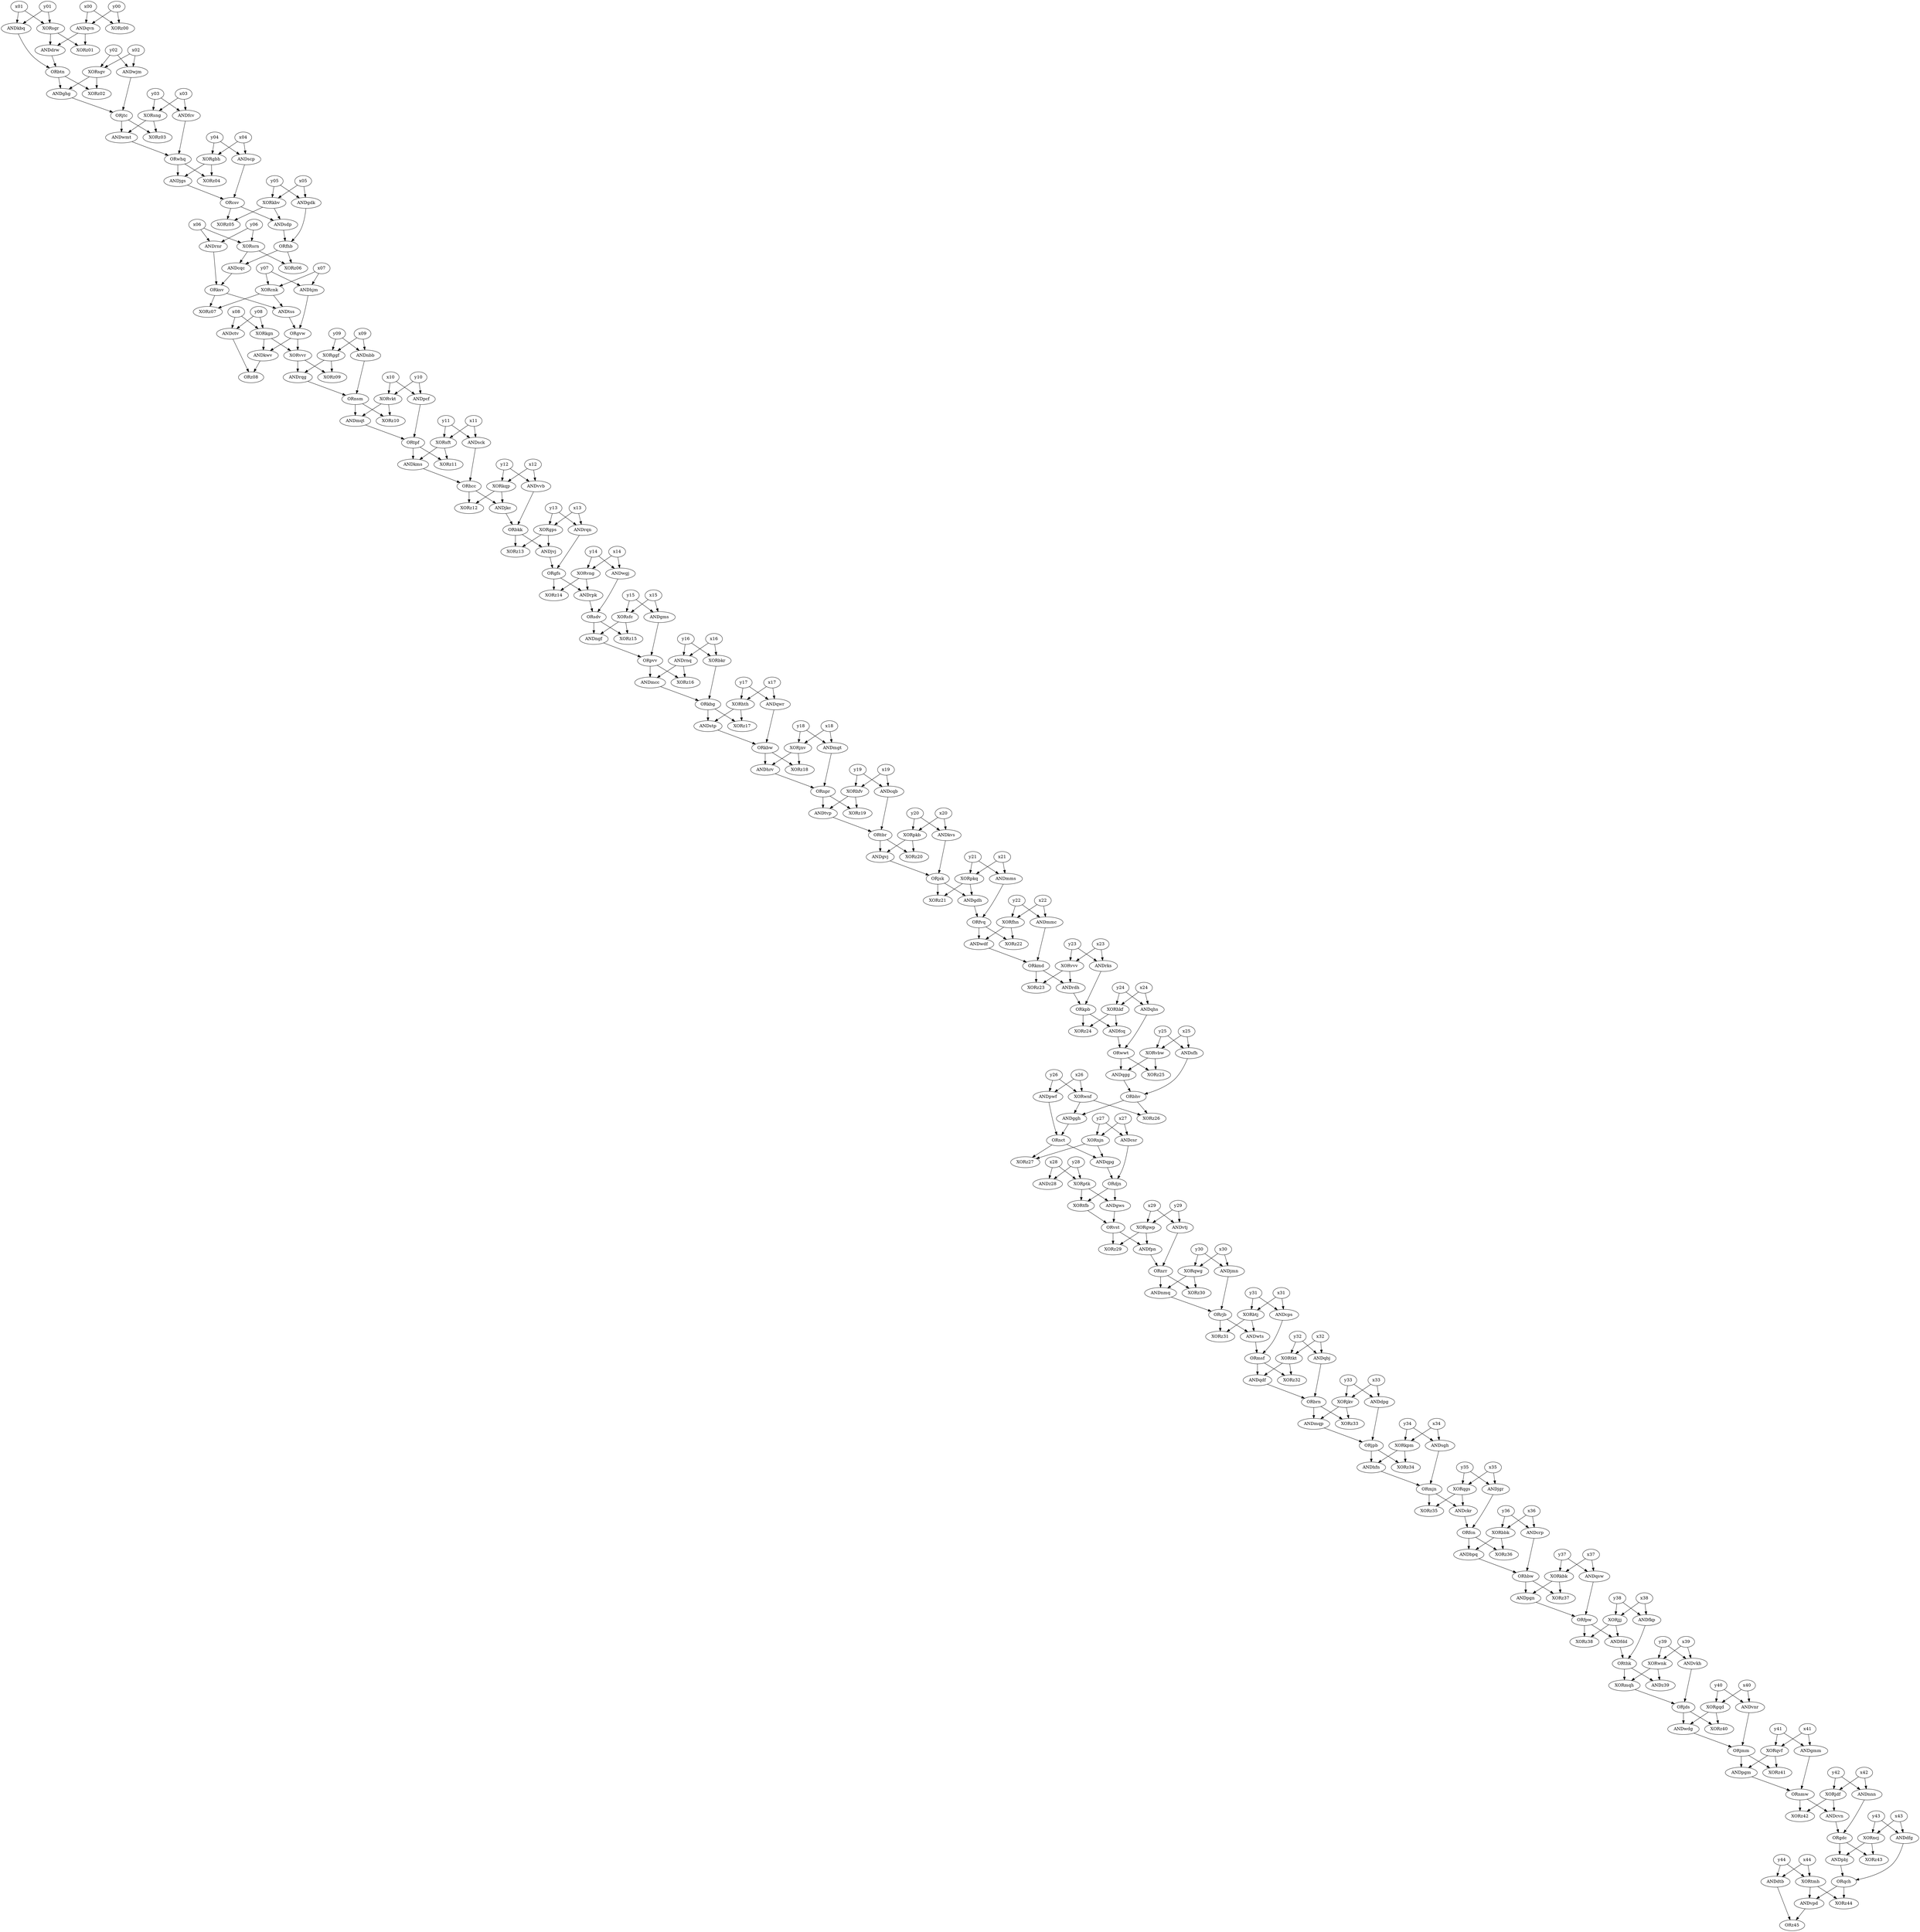 digraph G {
{
x00
x01
x02
x03
x04
x05
x06
x07
x08
x09
x10
x11
x12
x13
x14
x15
x16
x17
x18
x19
x20
x21
x22
x23
x24
x25
x26
x27
x28
x29
x30
x31
x32
x33
x34
x35
x36
x37
x38
x39
x40
x41
x42
x43
x44
y00
y01
y02
y03
y04
y05
y06
y07
y08
y09
y10
y11
y12
y13
y14
y15
y16
y17
y18
y19
y20
y21
y22
y23
y24
y25
y26
y27
y28
y29
y30
y31
y32
y33
y34
y35
y36
y37
y38
y39
y40
y41
y42
y43
y44
bbk [label="XORbbk"]
z15 [label="XORz15"]
z43 [label="XORz43"]
rqg [label="ANDrqg"]
kbw [label="ORkbw"]
vbw [label="XORvbw"]
jtc [label="ORjtc"]
rks [label="ANDrks"]
btn [label="ORbtn"]
jkc [label="ANDjkc"]
kgn [label="XORkgn"]
z02 [label="XORz02"]
z18 [label="XORz18"]
jds [label="ORjds"]
z09 [label="XORz09"]
z30 [label="XORz30"]
cnk [label="XORcnk"]
z37 [label="XORz37"]
mjn [label="ORmjn"]
gms [label="ANDgms"]
z11 [label="XORz11"]
z01 [label="XORz01"]
sdp [label="ANDsdp"]
tkt [label="XORtkt"]
fhn [label="XORfhn"]
brn [label="ORbrn"]
wgj [label="ANDwgj"]
ksv [label="ORksv"]
vst [label="ORvst"]
z33 [label="XORz33"]
z44 [label="XORz44"]
wwt [label="ORwwt"]
rpk [label="ANDrpk"]
hkf [label="XORhkf"]
vkh [label="ANDvkh"]
srn [label="XORsrn"]
z22 [label="XORz22"]
jdf [label="XORjdf"]
jjj [label="XORjjj"]
kpb [label="ORkpb"]
z41 [label="XORz41"]
kbq [label="ANDkbq"]
gdh [label="ANDgdh"]
fvq [label="ORfvq"]
fdd [label="ANDfdd"]
z36 [label="XORz36"]
dfg [label="ANDdfg"]
z19 [label="XORz19"]
ctv [label="ANDctv"]
bkk [label="ORbkk"]
pwf [label="ANDpwf"]
gdc [label="ORgdc"]
z45 [label="ORz45"]
tmh [label="XORtmh"]
qch [label="ORqch"]
gmm [label="ANDgmm"]
sfh [label="ANDsfh"]
gqd [label="XORgqd"]
kvs [label="ANDkvs"]
rjb [label="ORrjb"]
z21 [label="XORz21"]
gbh [label="XORgbh"]
scp [label="ANDscp"]
tpf [label="ORtpf"]
cps [label="ANDcps"]
wdf [label="ANDwdf"]
sft [label="XORsft"]
cqc [label="ANDcqc"]
hbw [label="ORhbw"]
jsk [label="ORjsk"]
rdh [label="ANDrdh"]
rnq [label="ANDrnq"]
z39 [label="ANDz39"]
bhv [label="ORbhv"]
sgv [label="XORsgv"]
drw [label="ANDdrw"]
sgh [label="ANDsgh"]
nnn [label="ANDnnn"]
pgm [label="ANDpgm"]
hcc [label="ORhcc"]
z32 [label="XORz32"]
wts [label="ANDwts"]
mgt [label="ANDmgt"]
cvn [label="ANDcvn"]
z12 [label="XORz12"]
djn [label="ORdjn"]
kqp [label="XORkqp"]
hfv [label="XORhfv"]
jvj [label="ANDjvj"]
vng [label="XORvng"]
rqn [label="ANDrqn"]
z25 [label="XORz25"]
nct [label="ORnct"]
z42 [label="XORz42"]
vvv [label="XORvvv"]
z04 [label="XORz04"]
nrr [label="ORnrr"]
gdk [label="ANDgdk"]
fcq [label="ANDfcq"]
pcf [label="ANDpcf"]
z03 [label="XORz03"]
z23 [label="XORz23"]
z13 [label="XORz13"]
ggf [label="XORggf"]
sng [label="XORsng"]
z08 [label="ORz08"]
fcv [label="ANDfcv"]
jnv [label="XORjnv"]
wnk [label="XORwnk"]
njn [label="XORnjn"]
hrv [label="ANDhrv"]
nbb [label="ANDnbb"]
btj [label="XORbtj"]
pvv [label="ORpvv"]
sdv [label="ORsdv"]
z26 [label="XORz26"]
mqh [label="XORmqh"]
fpw [label="ORfpw"]
sfc [label="XORsfc"]
qgs [label="XORqgs"]
tfb [label="XORtfb"]
z16 [label="XORz16"]
tss [label="ANDtss"]
fkp [label="ANDfkp"]
wnf [label="XORwnf"]
fhb [label="ORfhb"]
qvn [label="ANDqvn"]
qsw [label="ANDqsw"]
jpb [label="ORjpb"]
ghg [label="ANDghg"]
z34 [label="XORz34"]
kpm [label="XORkpm"]
z24 [label="XORz24"]
ckr [label="ANDckr"]
tvp [label="ANDtvp"]
vkt [label="XORvkt"]
kwv [label="ANDkwv"]
pbj [label="ANDpbj"]
kbv [label="XORkbv"]
qhs [label="ANDqhs"]
jgs [label="ANDjgs"]
z17 [label="XORz17"]
vvr [label="XORvvr"]
z07 [label="XORz07"]
mcc [label="ANDmcc"]
vnr [label="ANDvnr"]
qwr [label="ANDqwr"]
npr [label="ORnpr"]
fpn [label="ANDfpn"]
tbr [label="ORtbr"]
qvf [label="XORqvf"]
mms [label="ANDmms"]
qpg [label="ANDqpg"]
vpd [label="ANDvpd"]
kbk [label="XORkbk"]
pkb [label="XORpkb"]
nsm [label="ORnsm"]
pkq [label="XORpkq"]
z00 [label="XORz00"]
hfn [label="ANDhfn"]
sck [label="ANDsck"]
nmq [label="ANDnmq"]
ncj [label="XORncj"]
gfs [label="ORgfs"]
csv [label="ORcsv"]
sgr [label="XORsgr"]
bpq [label="ANDbpq"]
mmc [label="ANDmmc"]
crp [label="ANDcrp"]
gps [label="XORgps"]
gvw [label="ORgvw"]
whq [label="ORwhq"]
jmm [label="ORjmm"]
kbg [label="ORkbg"]
nmw [label="ORnmw"]
mqp [label="ANDmqp"]
pgn [label="ANDpgn"]
z40 [label="XORz40"]
thk [label="ORthk"]
z10 [label="XORz10"]
ggh [label="ANDggh"]
vtj [label="ANDvtj"]
qbj [label="ANDqbj"]
fcn [label="ORfcn"]
jgr [label="ANDjgr"]
msf [label="ORmsf"]
csr [label="ANDcsr"]
bkr [label="XORbkr"]
ptk [label="XORptk"]
z35 [label="XORz35"]
mqt [label="ANDmqt"]
z31 [label="XORz31"]
qwg [label="XORqwg"]
hjm [label="ANDhjm"]
z06 [label="XORz06"]
vvb [label="ANDvvb"]
cqb [label="ANDcqb"]
stp [label="ANDstp"]
qgg [label="ANDqgg"]
kmd [label="ORkmd"]
z14 [label="XORz14"]
wdg [label="ANDwdg"]
jkv [label="XORjkv"]
z05 [label="XORz05"]
z20 [label="XORz20"]
jmn [label="ANDjmn"]
rnr [label="ANDrnr"]
z29 [label="XORz29"]
ngf [label="ANDngf"]
dpg [label="ANDdpg"]
gvj [label="ANDgvj"]
qdf [label="ANDqdf"]
kms [label="ANDkms"]
z38 [label="XORz38"]
wmt [label="ANDwmt"]
gws [label="ANDgws"]
gwp [label="XORgwp"]
dtb [label="ANDdtb"]
z27 [label="XORz27"]
hth [label="XORhth"]
z28 [label="ANDz28"]
wjm [label="ANDwjm"]
}
x36 -> bbk
y36 -> bbk
sfc -> z15
sdv -> z15
ncj -> z43
gdc -> z43
vvr -> rqg
ggf -> rqg
stp -> kbw
qwr -> kbw
x25 -> vbw
y25 -> vbw
wjm -> jtc
ghg -> jtc
x23 -> rks
y23 -> rks
drw -> btn
kbq -> btn
hcc -> jkc
kqp -> jkc
y08 -> kgn
x08 -> kgn
btn -> z02
sgv -> z02
kbw -> z18
jnv -> z18
mqh -> jds
vkh -> jds
vvr -> z09
ggf -> z09
nrr -> z30
qwg -> z30
y07 -> cnk
x07 -> cnk
kbk -> z37
hbw -> z37
sgh -> mjn
hfn -> mjn
y15 -> gms
x15 -> gms
tpf -> z11
sft -> z11
qvn -> z01
sgr -> z01
kbv -> sdp
csv -> sdp
x32 -> tkt
y32 -> tkt
y22 -> fhn
x22 -> fhn
qdf -> brn
qbj -> brn
y14 -> wgj
x14 -> wgj
cqc -> ksv
rnr -> ksv
gws -> vst
tfb -> vst
brn -> z33
jkv -> z33
tmh -> z44
qch -> z44
fcq -> wwt
qhs -> wwt
vng -> rpk
gfs -> rpk
y24 -> hkf
x24 -> hkf
x39 -> vkh
y39 -> vkh
y06 -> srn
x06 -> srn
fhn -> z22
fvq -> z22
y42 -> jdf
x42 -> jdf
x38 -> jjj
y38 -> jjj
rks -> kpb
rdh -> kpb
qvf -> z41
jmm -> z41
y01 -> kbq
x01 -> kbq
jsk -> gdh
pkq -> gdh
mms -> fvq
gdh -> fvq
fpw -> fdd
jjj -> fdd
bbk -> z36
fcn -> z36
x43 -> dfg
y43 -> dfg
npr -> z19
hfv -> z19
y08 -> ctv
x08 -> ctv
jkc -> bkk
vvb -> bkk
y26 -> pwf
x26 -> pwf
nnn -> gdc
cvn -> gdc
vpd -> z45
dtb -> z45
x44 -> tmh
y44 -> tmh
pbj -> qch
dfg -> qch
y41 -> gmm
x41 -> gmm
x25 -> sfh
y25 -> sfh
y40 -> gqd
x40 -> gqd
y20 -> kvs
x20 -> kvs
nmq -> rjb
jmn -> rjb
pkq -> z21
jsk -> z21
x04 -> gbh
y04 -> gbh
x04 -> scp
y04 -> scp
pcf -> tpf
mqt -> tpf
x31 -> cps
y31 -> cps
fhn -> wdf
fvq -> wdf
y11 -> sft
x11 -> sft
srn -> cqc
fhb -> cqc
bpq -> hbw
crp -> hbw
gvj -> jsk
kvs -> jsk
kmd -> rdh
vvv -> rdh
y16 -> rnq
x16 -> rnq
thk -> z39
wnk -> z39
sfh -> bhv
qgg -> bhv
y02 -> sgv
x02 -> sgv
qvn -> drw
sgr -> drw
x34 -> sgh
y34 -> sgh
y42 -> nnn
x42 -> nnn
qvf -> pgm
jmm -> pgm
sck -> hcc
kms -> hcc
msf -> z32
tkt -> z32
rjb -> wts
btj -> wts
y18 -> mgt
x18 -> mgt
jdf -> cvn
nmw -> cvn
kqp -> z12
hcc -> z12
qpg -> djn
csr -> djn
x12 -> kqp
y12 -> kqp
x19 -> hfv
y19 -> hfv
gps -> jvj
bkk -> jvj
x14 -> vng
y14 -> vng
x13 -> rqn
y13 -> rqn
wwt -> z25
vbw -> z25
ggh -> nct
pwf -> nct
nmw -> z42
jdf -> z42
y23 -> vvv
x23 -> vvv
gbh -> z04
whq -> z04
vtj -> nrr
fpn -> nrr
x05 -> gdk
y05 -> gdk
kpb -> fcq
hkf -> fcq
x10 -> pcf
y10 -> pcf
jtc -> z03
sng -> z03
vvv -> z23
kmd -> z23
gps -> z13
bkk -> z13
x09 -> ggf
y09 -> ggf
y03 -> sng
x03 -> sng
kwv -> z08
ctv -> z08
y03 -> fcv
x03 -> fcv
y18 -> jnv
x18 -> jnv
y39 -> wnk
x39 -> wnk
x27 -> njn
y27 -> njn
jnv -> hrv
kbw -> hrv
y09 -> nbb
x09 -> nbb
x31 -> btj
y31 -> btj
gms -> pvv
ngf -> pvv
rpk -> sdv
wgj -> sdv
bhv -> z26
wnf -> z26
wnk -> mqh
thk -> mqh
pgn -> fpw
qsw -> fpw
y15 -> sfc
x15 -> sfc
x35 -> qgs
y35 -> qgs
djn -> tfb
ptk -> tfb
pvv -> z16
rnq -> z16
cnk -> tss
ksv -> tss
x38 -> fkp
y38 -> fkp
y26 -> wnf
x26 -> wnf
sdp -> fhb
gdk -> fhb
x00 -> qvn
y00 -> qvn
x37 -> qsw
y37 -> qsw
dpg -> jpb
mqp -> jpb
btn -> ghg
sgv -> ghg
jpb -> z34
kpm -> z34
y34 -> kpm
x34 -> kpm
kpb -> z24
hkf -> z24
qgs -> ckr
mjn -> ckr
hfv -> tvp
npr -> tvp
y10 -> vkt
x10 -> vkt
gvw -> kwv
kgn -> kwv
ncj -> pbj
gdc -> pbj
y05 -> kbv
x05 -> kbv
x24 -> qhs
y24 -> qhs
gbh -> jgs
whq -> jgs
kbg -> z17
hth -> z17
gvw -> vvr
kgn -> vvr
ksv -> z07
cnk -> z07
pvv -> mcc
rnq -> mcc
x40 -> vnr
y40 -> vnr
x17 -> qwr
y17 -> qwr
mgt -> npr
hrv -> npr
gwp -> fpn
vst -> fpn
tvp -> tbr
cqb -> tbr
y41 -> qvf
x41 -> qvf
x21 -> mms
y21 -> mms
nct -> qpg
njn -> qpg
tmh -> vpd
qch -> vpd
y37 -> kbk
x37 -> kbk
x20 -> pkb
y20 -> pkb
nbb -> nsm
rqg -> nsm
x21 -> pkq
y21 -> pkq
y00 -> z00
x00 -> z00
kpm -> hfn
jpb -> hfn
y11 -> sck
x11 -> sck
qwg -> nmq
nrr -> nmq
x43 -> ncj
y43 -> ncj
jvj -> gfs
rqn -> gfs
scp -> csv
jgs -> csv
y01 -> sgr
x01 -> sgr
fcn -> bpq
bbk -> bpq
y22 -> mmc
x22 -> mmc
y36 -> crp
x36 -> crp
x13 -> gps
y13 -> gps
hjm -> gvw
tss -> gvw
fcv -> whq
wmt -> whq
wdg -> jmm
vnr -> jmm
mcc -> kbg
bkr -> kbg
pgm -> nmw
gmm -> nmw
jkv -> mqp
brn -> mqp
kbk -> pgn
hbw -> pgn
jds -> z40
gqd -> z40
fkp -> thk
fdd -> thk
nsm -> z10
vkt -> z10
bhv -> ggh
wnf -> ggh
x29 -> vtj
y29 -> vtj
y32 -> qbj
x32 -> qbj
jgr -> fcn
ckr -> fcn
x35 -> jgr
y35 -> jgr
wts -> msf
cps -> msf
x27 -> csr
y27 -> csr
y16 -> bkr
x16 -> bkr
y28 -> ptk
x28 -> ptk
qgs -> z35
mjn -> z35
vkt -> mqt
nsm -> mqt
rjb -> z31
btj -> z31
x30 -> qwg
y30 -> qwg
y07 -> hjm
x07 -> hjm
srn -> z06
fhb -> z06
x12 -> vvb
y12 -> vvb
y19 -> cqb
x19 -> cqb
hth -> stp
kbg -> stp
vbw -> qgg
wwt -> qgg
mmc -> kmd
wdf -> kmd
vng -> z14
gfs -> z14
gqd -> wdg
jds -> wdg
x33 -> jkv
y33 -> jkv
kbv -> z05
csv -> z05
pkb -> z20
tbr -> z20
y30 -> jmn
x30 -> jmn
x06 -> rnr
y06 -> rnr
gwp -> z29
vst -> z29
sfc -> ngf
sdv -> ngf
x33 -> dpg
y33 -> dpg
pkb -> gvj
tbr -> gvj
tkt -> qdf
msf -> qdf
tpf -> kms
sft -> kms
jjj -> z38
fpw -> z38
sng -> wmt
jtc -> wmt
ptk -> gws
djn -> gws
x29 -> gwp
y29 -> gwp
y44 -> dtb
x44 -> dtb
nct -> z27
njn -> z27
x17 -> hth
y17 -> hth
y28 -> z28
x28 -> z28
x02 -> wjm
y02 -> wjm
}
